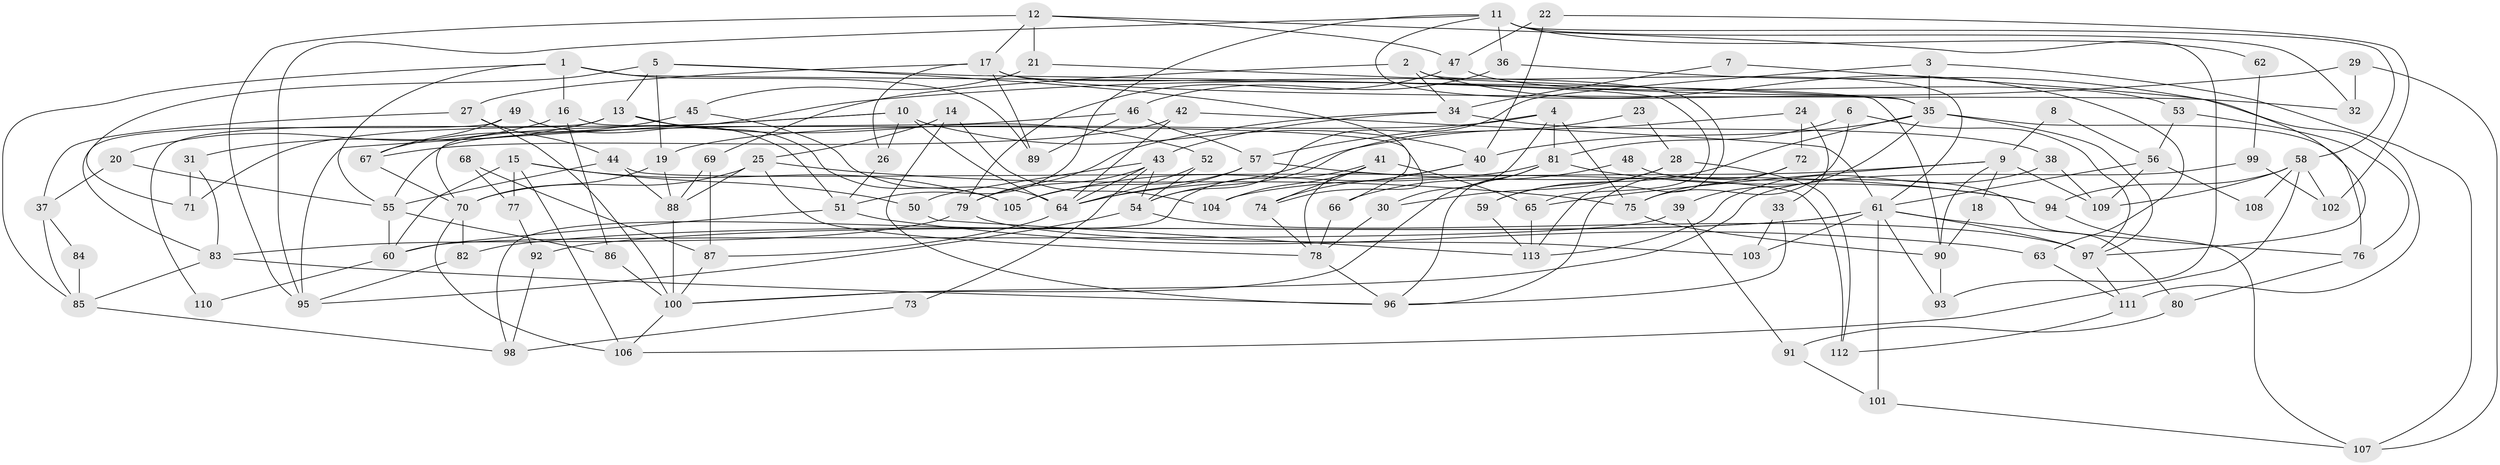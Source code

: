 // Generated by graph-tools (version 1.1) at 2025/02/03/09/25 03:02:11]
// undirected, 113 vertices, 226 edges
graph export_dot {
graph [start="1"]
  node [color=gray90,style=filled];
  1;
  2;
  3;
  4;
  5;
  6;
  7;
  8;
  9;
  10;
  11;
  12;
  13;
  14;
  15;
  16;
  17;
  18;
  19;
  20;
  21;
  22;
  23;
  24;
  25;
  26;
  27;
  28;
  29;
  30;
  31;
  32;
  33;
  34;
  35;
  36;
  37;
  38;
  39;
  40;
  41;
  42;
  43;
  44;
  45;
  46;
  47;
  48;
  49;
  50;
  51;
  52;
  53;
  54;
  55;
  56;
  57;
  58;
  59;
  60;
  61;
  62;
  63;
  64;
  65;
  66;
  67;
  68;
  69;
  70;
  71;
  72;
  73;
  74;
  75;
  76;
  77;
  78;
  79;
  80;
  81;
  82;
  83;
  84;
  85;
  86;
  87;
  88;
  89;
  90;
  91;
  92;
  93;
  94;
  95;
  96;
  97;
  98;
  99;
  100;
  101;
  102;
  103;
  104;
  105;
  106;
  107;
  108;
  109;
  110;
  111;
  112;
  113;
  1 -- 89;
  1 -- 90;
  1 -- 16;
  1 -- 55;
  1 -- 85;
  2 -- 63;
  2 -- 61;
  2 -- 34;
  2 -- 69;
  3 -- 35;
  3 -- 54;
  3 -- 107;
  4 -- 19;
  4 -- 57;
  4 -- 30;
  4 -- 75;
  4 -- 81;
  5 -- 13;
  5 -- 65;
  5 -- 19;
  5 -- 71;
  5 -- 74;
  6 -- 97;
  6 -- 81;
  6 -- 75;
  7 -- 97;
  7 -- 34;
  8 -- 9;
  8 -- 56;
  9 -- 109;
  9 -- 90;
  9 -- 18;
  9 -- 65;
  9 -- 104;
  10 -- 64;
  10 -- 95;
  10 -- 26;
  10 -- 40;
  10 -- 71;
  11 -- 35;
  11 -- 51;
  11 -- 32;
  11 -- 36;
  11 -- 58;
  11 -- 62;
  11 -- 95;
  12 -- 17;
  12 -- 21;
  12 -- 47;
  12 -- 93;
  12 -- 95;
  13 -- 105;
  13 -- 31;
  13 -- 52;
  13 -- 110;
  14 -- 96;
  14 -- 25;
  14 -- 104;
  15 -- 105;
  15 -- 50;
  15 -- 60;
  15 -- 77;
  15 -- 106;
  16 -- 86;
  16 -- 20;
  16 -- 66;
  17 -- 113;
  17 -- 27;
  17 -- 26;
  17 -- 32;
  17 -- 89;
  18 -- 90;
  19 -- 70;
  19 -- 88;
  20 -- 55;
  20 -- 37;
  21 -- 35;
  21 -- 45;
  22 -- 40;
  22 -- 47;
  22 -- 102;
  23 -- 54;
  23 -- 28;
  24 -- 72;
  24 -- 64;
  24 -- 33;
  25 -- 75;
  25 -- 88;
  25 -- 70;
  25 -- 78;
  26 -- 51;
  27 -- 100;
  27 -- 44;
  27 -- 37;
  28 -- 30;
  28 -- 112;
  28 -- 59;
  29 -- 70;
  29 -- 32;
  29 -- 107;
  30 -- 78;
  31 -- 83;
  31 -- 71;
  33 -- 96;
  33 -- 103;
  34 -- 79;
  34 -- 38;
  34 -- 43;
  35 -- 40;
  35 -- 59;
  35 -- 39;
  35 -- 76;
  35 -- 97;
  36 -- 46;
  36 -- 111;
  37 -- 84;
  37 -- 85;
  38 -- 109;
  38 -- 113;
  39 -- 60;
  39 -- 91;
  40 -- 78;
  40 -- 74;
  41 -- 104;
  41 -- 74;
  41 -- 65;
  41 -- 98;
  42 -- 61;
  42 -- 64;
  42 -- 67;
  43 -- 79;
  43 -- 50;
  43 -- 54;
  43 -- 64;
  43 -- 73;
  44 -- 55;
  44 -- 88;
  44 -- 112;
  45 -- 64;
  45 -- 67;
  46 -- 55;
  46 -- 57;
  46 -- 89;
  47 -- 79;
  47 -- 53;
  48 -- 66;
  48 -- 80;
  49 -- 83;
  49 -- 67;
  49 -- 51;
  50 -- 113;
  51 -- 60;
  51 -- 63;
  52 -- 54;
  52 -- 64;
  53 -- 76;
  53 -- 56;
  54 -- 95;
  54 -- 97;
  55 -- 60;
  55 -- 86;
  56 -- 61;
  56 -- 108;
  56 -- 109;
  57 -- 64;
  57 -- 94;
  57 -- 105;
  58 -- 106;
  58 -- 94;
  58 -- 102;
  58 -- 108;
  58 -- 109;
  59 -- 113;
  60 -- 110;
  61 -- 82;
  61 -- 97;
  61 -- 76;
  61 -- 92;
  61 -- 93;
  61 -- 101;
  61 -- 103;
  62 -- 99;
  63 -- 111;
  64 -- 87;
  65 -- 113;
  66 -- 78;
  67 -- 70;
  68 -- 77;
  68 -- 87;
  69 -- 87;
  69 -- 88;
  70 -- 106;
  70 -- 82;
  72 -- 75;
  72 -- 96;
  73 -- 98;
  74 -- 78;
  75 -- 90;
  76 -- 80;
  77 -- 92;
  78 -- 96;
  79 -- 103;
  79 -- 83;
  80 -- 91;
  81 -- 94;
  81 -- 96;
  81 -- 100;
  81 -- 105;
  82 -- 95;
  83 -- 85;
  83 -- 96;
  84 -- 85;
  85 -- 98;
  86 -- 100;
  87 -- 100;
  88 -- 100;
  90 -- 93;
  91 -- 101;
  92 -- 98;
  94 -- 107;
  97 -- 111;
  99 -- 102;
  99 -- 100;
  100 -- 106;
  101 -- 107;
  111 -- 112;
}

